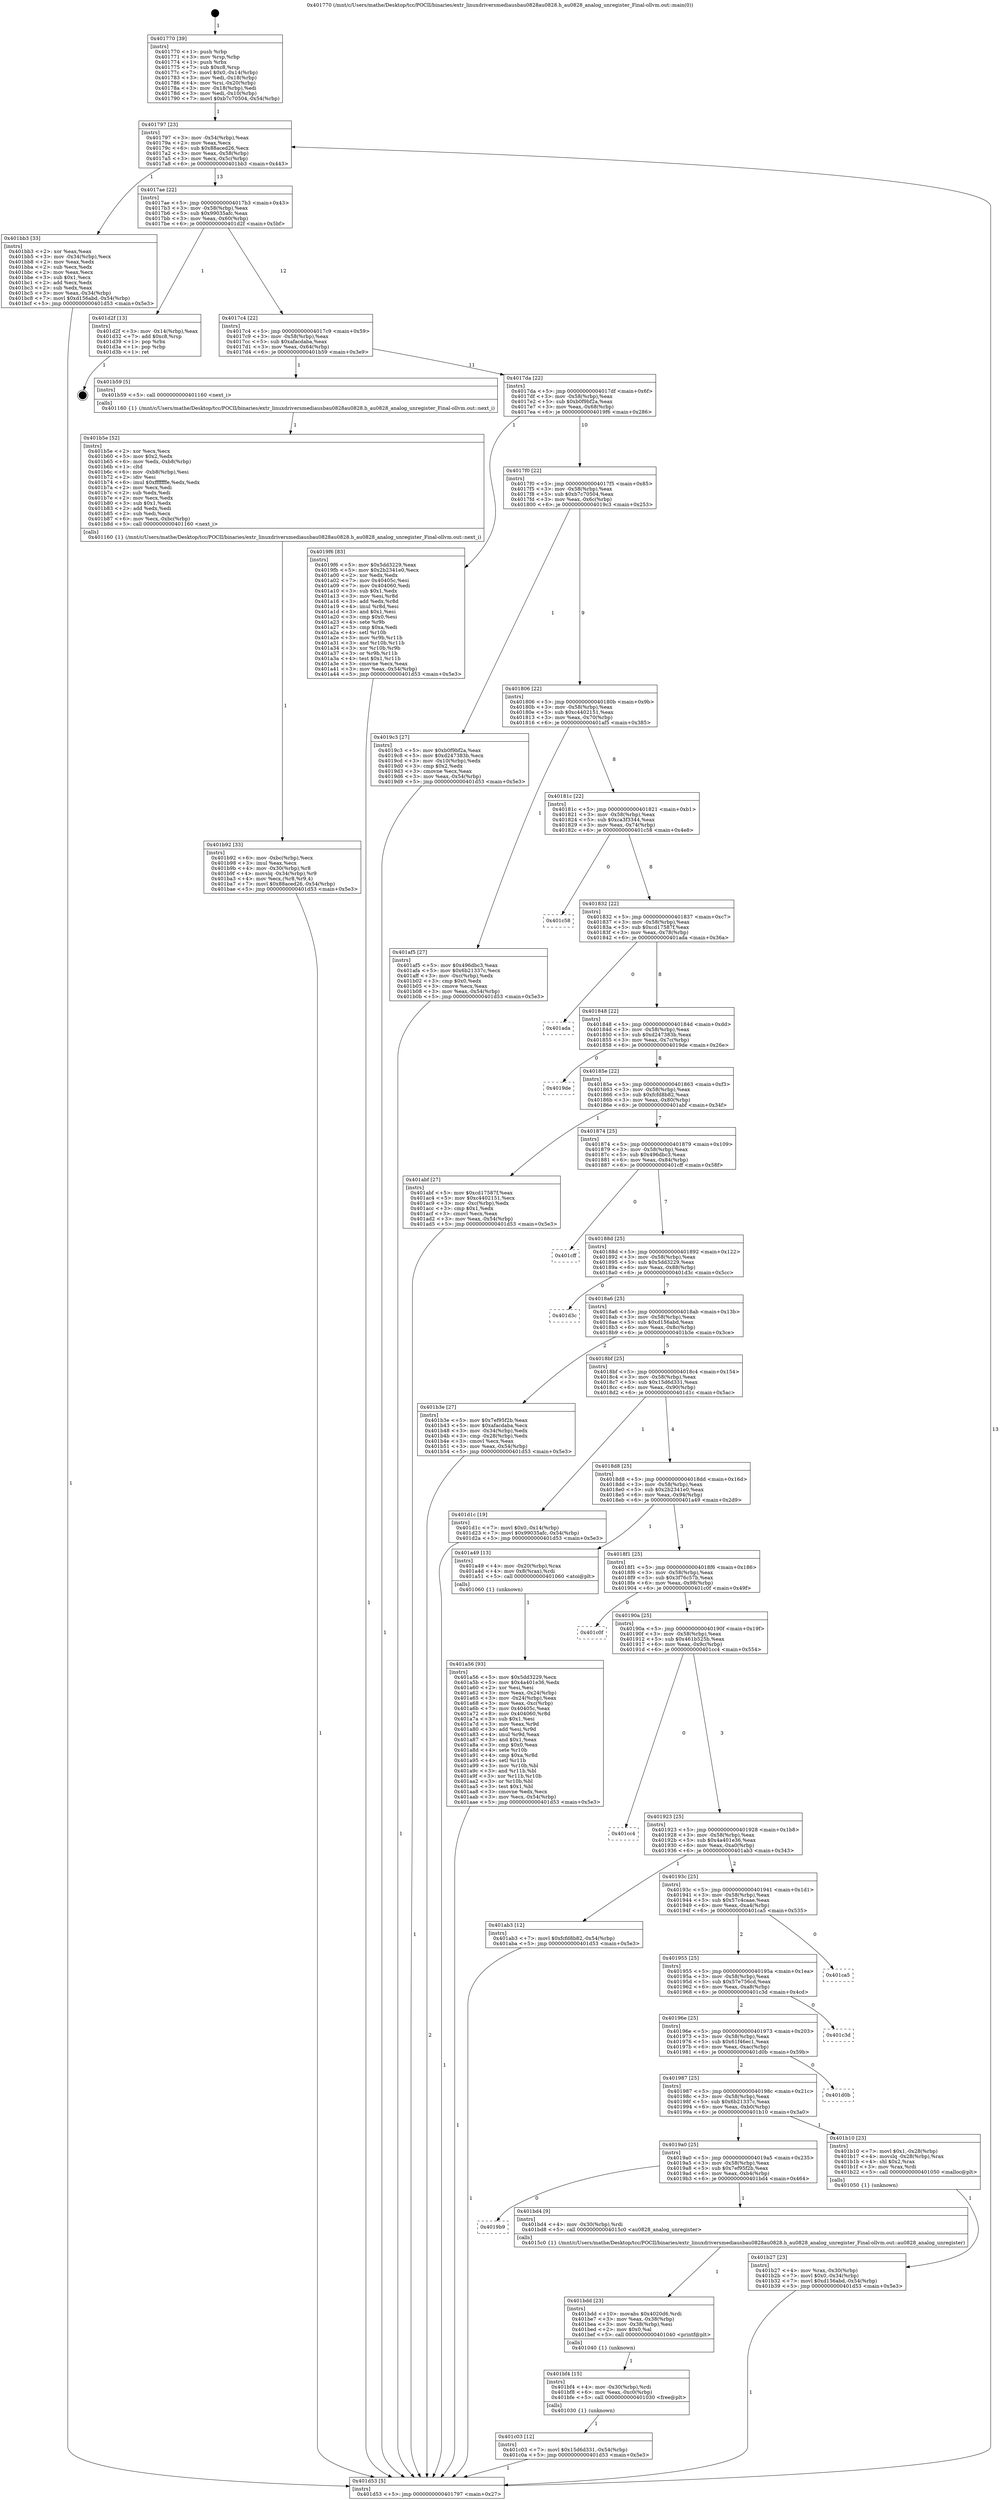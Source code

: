 digraph "0x401770" {
  label = "0x401770 (/mnt/c/Users/mathe/Desktop/tcc/POCII/binaries/extr_linuxdriversmediausbau0828au0828.h_au0828_analog_unregister_Final-ollvm.out::main(0))"
  labelloc = "t"
  node[shape=record]

  Entry [label="",width=0.3,height=0.3,shape=circle,fillcolor=black,style=filled]
  "0x401797" [label="{
     0x401797 [23]\l
     | [instrs]\l
     &nbsp;&nbsp;0x401797 \<+3\>: mov -0x54(%rbp),%eax\l
     &nbsp;&nbsp;0x40179a \<+2\>: mov %eax,%ecx\l
     &nbsp;&nbsp;0x40179c \<+6\>: sub $0x88aced26,%ecx\l
     &nbsp;&nbsp;0x4017a2 \<+3\>: mov %eax,-0x58(%rbp)\l
     &nbsp;&nbsp;0x4017a5 \<+3\>: mov %ecx,-0x5c(%rbp)\l
     &nbsp;&nbsp;0x4017a8 \<+6\>: je 0000000000401bb3 \<main+0x443\>\l
  }"]
  "0x401bb3" [label="{
     0x401bb3 [33]\l
     | [instrs]\l
     &nbsp;&nbsp;0x401bb3 \<+2\>: xor %eax,%eax\l
     &nbsp;&nbsp;0x401bb5 \<+3\>: mov -0x34(%rbp),%ecx\l
     &nbsp;&nbsp;0x401bb8 \<+2\>: mov %eax,%edx\l
     &nbsp;&nbsp;0x401bba \<+2\>: sub %ecx,%edx\l
     &nbsp;&nbsp;0x401bbc \<+2\>: mov %eax,%ecx\l
     &nbsp;&nbsp;0x401bbe \<+3\>: sub $0x1,%ecx\l
     &nbsp;&nbsp;0x401bc1 \<+2\>: add %ecx,%edx\l
     &nbsp;&nbsp;0x401bc3 \<+2\>: sub %edx,%eax\l
     &nbsp;&nbsp;0x401bc5 \<+3\>: mov %eax,-0x34(%rbp)\l
     &nbsp;&nbsp;0x401bc8 \<+7\>: movl $0xd156abd,-0x54(%rbp)\l
     &nbsp;&nbsp;0x401bcf \<+5\>: jmp 0000000000401d53 \<main+0x5e3\>\l
  }"]
  "0x4017ae" [label="{
     0x4017ae [22]\l
     | [instrs]\l
     &nbsp;&nbsp;0x4017ae \<+5\>: jmp 00000000004017b3 \<main+0x43\>\l
     &nbsp;&nbsp;0x4017b3 \<+3\>: mov -0x58(%rbp),%eax\l
     &nbsp;&nbsp;0x4017b6 \<+5\>: sub $0x99035afc,%eax\l
     &nbsp;&nbsp;0x4017bb \<+3\>: mov %eax,-0x60(%rbp)\l
     &nbsp;&nbsp;0x4017be \<+6\>: je 0000000000401d2f \<main+0x5bf\>\l
  }"]
  Exit [label="",width=0.3,height=0.3,shape=circle,fillcolor=black,style=filled,peripheries=2]
  "0x401d2f" [label="{
     0x401d2f [13]\l
     | [instrs]\l
     &nbsp;&nbsp;0x401d2f \<+3\>: mov -0x14(%rbp),%eax\l
     &nbsp;&nbsp;0x401d32 \<+7\>: add $0xc8,%rsp\l
     &nbsp;&nbsp;0x401d39 \<+1\>: pop %rbx\l
     &nbsp;&nbsp;0x401d3a \<+1\>: pop %rbp\l
     &nbsp;&nbsp;0x401d3b \<+1\>: ret\l
  }"]
  "0x4017c4" [label="{
     0x4017c4 [22]\l
     | [instrs]\l
     &nbsp;&nbsp;0x4017c4 \<+5\>: jmp 00000000004017c9 \<main+0x59\>\l
     &nbsp;&nbsp;0x4017c9 \<+3\>: mov -0x58(%rbp),%eax\l
     &nbsp;&nbsp;0x4017cc \<+5\>: sub $0xafacdaba,%eax\l
     &nbsp;&nbsp;0x4017d1 \<+3\>: mov %eax,-0x64(%rbp)\l
     &nbsp;&nbsp;0x4017d4 \<+6\>: je 0000000000401b59 \<main+0x3e9\>\l
  }"]
  "0x401c03" [label="{
     0x401c03 [12]\l
     | [instrs]\l
     &nbsp;&nbsp;0x401c03 \<+7\>: movl $0x15d6d331,-0x54(%rbp)\l
     &nbsp;&nbsp;0x401c0a \<+5\>: jmp 0000000000401d53 \<main+0x5e3\>\l
  }"]
  "0x401b59" [label="{
     0x401b59 [5]\l
     | [instrs]\l
     &nbsp;&nbsp;0x401b59 \<+5\>: call 0000000000401160 \<next_i\>\l
     | [calls]\l
     &nbsp;&nbsp;0x401160 \{1\} (/mnt/c/Users/mathe/Desktop/tcc/POCII/binaries/extr_linuxdriversmediausbau0828au0828.h_au0828_analog_unregister_Final-ollvm.out::next_i)\l
  }"]
  "0x4017da" [label="{
     0x4017da [22]\l
     | [instrs]\l
     &nbsp;&nbsp;0x4017da \<+5\>: jmp 00000000004017df \<main+0x6f\>\l
     &nbsp;&nbsp;0x4017df \<+3\>: mov -0x58(%rbp),%eax\l
     &nbsp;&nbsp;0x4017e2 \<+5\>: sub $0xb0f9bf2a,%eax\l
     &nbsp;&nbsp;0x4017e7 \<+3\>: mov %eax,-0x68(%rbp)\l
     &nbsp;&nbsp;0x4017ea \<+6\>: je 00000000004019f6 \<main+0x286\>\l
  }"]
  "0x401bf4" [label="{
     0x401bf4 [15]\l
     | [instrs]\l
     &nbsp;&nbsp;0x401bf4 \<+4\>: mov -0x30(%rbp),%rdi\l
     &nbsp;&nbsp;0x401bf8 \<+6\>: mov %eax,-0xc0(%rbp)\l
     &nbsp;&nbsp;0x401bfe \<+5\>: call 0000000000401030 \<free@plt\>\l
     | [calls]\l
     &nbsp;&nbsp;0x401030 \{1\} (unknown)\l
  }"]
  "0x4019f6" [label="{
     0x4019f6 [83]\l
     | [instrs]\l
     &nbsp;&nbsp;0x4019f6 \<+5\>: mov $0x5dd3229,%eax\l
     &nbsp;&nbsp;0x4019fb \<+5\>: mov $0x2b2341e0,%ecx\l
     &nbsp;&nbsp;0x401a00 \<+2\>: xor %edx,%edx\l
     &nbsp;&nbsp;0x401a02 \<+7\>: mov 0x40405c,%esi\l
     &nbsp;&nbsp;0x401a09 \<+7\>: mov 0x404060,%edi\l
     &nbsp;&nbsp;0x401a10 \<+3\>: sub $0x1,%edx\l
     &nbsp;&nbsp;0x401a13 \<+3\>: mov %esi,%r8d\l
     &nbsp;&nbsp;0x401a16 \<+3\>: add %edx,%r8d\l
     &nbsp;&nbsp;0x401a19 \<+4\>: imul %r8d,%esi\l
     &nbsp;&nbsp;0x401a1d \<+3\>: and $0x1,%esi\l
     &nbsp;&nbsp;0x401a20 \<+3\>: cmp $0x0,%esi\l
     &nbsp;&nbsp;0x401a23 \<+4\>: sete %r9b\l
     &nbsp;&nbsp;0x401a27 \<+3\>: cmp $0xa,%edi\l
     &nbsp;&nbsp;0x401a2a \<+4\>: setl %r10b\l
     &nbsp;&nbsp;0x401a2e \<+3\>: mov %r9b,%r11b\l
     &nbsp;&nbsp;0x401a31 \<+3\>: and %r10b,%r11b\l
     &nbsp;&nbsp;0x401a34 \<+3\>: xor %r10b,%r9b\l
     &nbsp;&nbsp;0x401a37 \<+3\>: or %r9b,%r11b\l
     &nbsp;&nbsp;0x401a3a \<+4\>: test $0x1,%r11b\l
     &nbsp;&nbsp;0x401a3e \<+3\>: cmovne %ecx,%eax\l
     &nbsp;&nbsp;0x401a41 \<+3\>: mov %eax,-0x54(%rbp)\l
     &nbsp;&nbsp;0x401a44 \<+5\>: jmp 0000000000401d53 \<main+0x5e3\>\l
  }"]
  "0x4017f0" [label="{
     0x4017f0 [22]\l
     | [instrs]\l
     &nbsp;&nbsp;0x4017f0 \<+5\>: jmp 00000000004017f5 \<main+0x85\>\l
     &nbsp;&nbsp;0x4017f5 \<+3\>: mov -0x58(%rbp),%eax\l
     &nbsp;&nbsp;0x4017f8 \<+5\>: sub $0xb7c70504,%eax\l
     &nbsp;&nbsp;0x4017fd \<+3\>: mov %eax,-0x6c(%rbp)\l
     &nbsp;&nbsp;0x401800 \<+6\>: je 00000000004019c3 \<main+0x253\>\l
  }"]
  "0x401bdd" [label="{
     0x401bdd [23]\l
     | [instrs]\l
     &nbsp;&nbsp;0x401bdd \<+10\>: movabs $0x4020d6,%rdi\l
     &nbsp;&nbsp;0x401be7 \<+3\>: mov %eax,-0x38(%rbp)\l
     &nbsp;&nbsp;0x401bea \<+3\>: mov -0x38(%rbp),%esi\l
     &nbsp;&nbsp;0x401bed \<+2\>: mov $0x0,%al\l
     &nbsp;&nbsp;0x401bef \<+5\>: call 0000000000401040 \<printf@plt\>\l
     | [calls]\l
     &nbsp;&nbsp;0x401040 \{1\} (unknown)\l
  }"]
  "0x4019c3" [label="{
     0x4019c3 [27]\l
     | [instrs]\l
     &nbsp;&nbsp;0x4019c3 \<+5\>: mov $0xb0f9bf2a,%eax\l
     &nbsp;&nbsp;0x4019c8 \<+5\>: mov $0xd247383b,%ecx\l
     &nbsp;&nbsp;0x4019cd \<+3\>: mov -0x10(%rbp),%edx\l
     &nbsp;&nbsp;0x4019d0 \<+3\>: cmp $0x2,%edx\l
     &nbsp;&nbsp;0x4019d3 \<+3\>: cmovne %ecx,%eax\l
     &nbsp;&nbsp;0x4019d6 \<+3\>: mov %eax,-0x54(%rbp)\l
     &nbsp;&nbsp;0x4019d9 \<+5\>: jmp 0000000000401d53 \<main+0x5e3\>\l
  }"]
  "0x401806" [label="{
     0x401806 [22]\l
     | [instrs]\l
     &nbsp;&nbsp;0x401806 \<+5\>: jmp 000000000040180b \<main+0x9b\>\l
     &nbsp;&nbsp;0x40180b \<+3\>: mov -0x58(%rbp),%eax\l
     &nbsp;&nbsp;0x40180e \<+5\>: sub $0xc4402151,%eax\l
     &nbsp;&nbsp;0x401813 \<+3\>: mov %eax,-0x70(%rbp)\l
     &nbsp;&nbsp;0x401816 \<+6\>: je 0000000000401af5 \<main+0x385\>\l
  }"]
  "0x401d53" [label="{
     0x401d53 [5]\l
     | [instrs]\l
     &nbsp;&nbsp;0x401d53 \<+5\>: jmp 0000000000401797 \<main+0x27\>\l
  }"]
  "0x401770" [label="{
     0x401770 [39]\l
     | [instrs]\l
     &nbsp;&nbsp;0x401770 \<+1\>: push %rbp\l
     &nbsp;&nbsp;0x401771 \<+3\>: mov %rsp,%rbp\l
     &nbsp;&nbsp;0x401774 \<+1\>: push %rbx\l
     &nbsp;&nbsp;0x401775 \<+7\>: sub $0xc8,%rsp\l
     &nbsp;&nbsp;0x40177c \<+7\>: movl $0x0,-0x14(%rbp)\l
     &nbsp;&nbsp;0x401783 \<+3\>: mov %edi,-0x18(%rbp)\l
     &nbsp;&nbsp;0x401786 \<+4\>: mov %rsi,-0x20(%rbp)\l
     &nbsp;&nbsp;0x40178a \<+3\>: mov -0x18(%rbp),%edi\l
     &nbsp;&nbsp;0x40178d \<+3\>: mov %edi,-0x10(%rbp)\l
     &nbsp;&nbsp;0x401790 \<+7\>: movl $0xb7c70504,-0x54(%rbp)\l
  }"]
  "0x4019b9" [label="{
     0x4019b9\l
  }", style=dashed]
  "0x401af5" [label="{
     0x401af5 [27]\l
     | [instrs]\l
     &nbsp;&nbsp;0x401af5 \<+5\>: mov $0x496dbc3,%eax\l
     &nbsp;&nbsp;0x401afa \<+5\>: mov $0x6b21337c,%ecx\l
     &nbsp;&nbsp;0x401aff \<+3\>: mov -0xc(%rbp),%edx\l
     &nbsp;&nbsp;0x401b02 \<+3\>: cmp $0x0,%edx\l
     &nbsp;&nbsp;0x401b05 \<+3\>: cmove %ecx,%eax\l
     &nbsp;&nbsp;0x401b08 \<+3\>: mov %eax,-0x54(%rbp)\l
     &nbsp;&nbsp;0x401b0b \<+5\>: jmp 0000000000401d53 \<main+0x5e3\>\l
  }"]
  "0x40181c" [label="{
     0x40181c [22]\l
     | [instrs]\l
     &nbsp;&nbsp;0x40181c \<+5\>: jmp 0000000000401821 \<main+0xb1\>\l
     &nbsp;&nbsp;0x401821 \<+3\>: mov -0x58(%rbp),%eax\l
     &nbsp;&nbsp;0x401824 \<+5\>: sub $0xca3f3344,%eax\l
     &nbsp;&nbsp;0x401829 \<+3\>: mov %eax,-0x74(%rbp)\l
     &nbsp;&nbsp;0x40182c \<+6\>: je 0000000000401c58 \<main+0x4e8\>\l
  }"]
  "0x401bd4" [label="{
     0x401bd4 [9]\l
     | [instrs]\l
     &nbsp;&nbsp;0x401bd4 \<+4\>: mov -0x30(%rbp),%rdi\l
     &nbsp;&nbsp;0x401bd8 \<+5\>: call 00000000004015c0 \<au0828_analog_unregister\>\l
     | [calls]\l
     &nbsp;&nbsp;0x4015c0 \{1\} (/mnt/c/Users/mathe/Desktop/tcc/POCII/binaries/extr_linuxdriversmediausbau0828au0828.h_au0828_analog_unregister_Final-ollvm.out::au0828_analog_unregister)\l
  }"]
  "0x401c58" [label="{
     0x401c58\l
  }", style=dashed]
  "0x401832" [label="{
     0x401832 [22]\l
     | [instrs]\l
     &nbsp;&nbsp;0x401832 \<+5\>: jmp 0000000000401837 \<main+0xc7\>\l
     &nbsp;&nbsp;0x401837 \<+3\>: mov -0x58(%rbp),%eax\l
     &nbsp;&nbsp;0x40183a \<+5\>: sub $0xcd17587f,%eax\l
     &nbsp;&nbsp;0x40183f \<+3\>: mov %eax,-0x78(%rbp)\l
     &nbsp;&nbsp;0x401842 \<+6\>: je 0000000000401ada \<main+0x36a\>\l
  }"]
  "0x401b92" [label="{
     0x401b92 [33]\l
     | [instrs]\l
     &nbsp;&nbsp;0x401b92 \<+6\>: mov -0xbc(%rbp),%ecx\l
     &nbsp;&nbsp;0x401b98 \<+3\>: imul %eax,%ecx\l
     &nbsp;&nbsp;0x401b9b \<+4\>: mov -0x30(%rbp),%r8\l
     &nbsp;&nbsp;0x401b9f \<+4\>: movslq -0x34(%rbp),%r9\l
     &nbsp;&nbsp;0x401ba3 \<+4\>: mov %ecx,(%r8,%r9,4)\l
     &nbsp;&nbsp;0x401ba7 \<+7\>: movl $0x88aced26,-0x54(%rbp)\l
     &nbsp;&nbsp;0x401bae \<+5\>: jmp 0000000000401d53 \<main+0x5e3\>\l
  }"]
  "0x401ada" [label="{
     0x401ada\l
  }", style=dashed]
  "0x401848" [label="{
     0x401848 [22]\l
     | [instrs]\l
     &nbsp;&nbsp;0x401848 \<+5\>: jmp 000000000040184d \<main+0xdd\>\l
     &nbsp;&nbsp;0x40184d \<+3\>: mov -0x58(%rbp),%eax\l
     &nbsp;&nbsp;0x401850 \<+5\>: sub $0xd247383b,%eax\l
     &nbsp;&nbsp;0x401855 \<+3\>: mov %eax,-0x7c(%rbp)\l
     &nbsp;&nbsp;0x401858 \<+6\>: je 00000000004019de \<main+0x26e\>\l
  }"]
  "0x401b5e" [label="{
     0x401b5e [52]\l
     | [instrs]\l
     &nbsp;&nbsp;0x401b5e \<+2\>: xor %ecx,%ecx\l
     &nbsp;&nbsp;0x401b60 \<+5\>: mov $0x2,%edx\l
     &nbsp;&nbsp;0x401b65 \<+6\>: mov %edx,-0xb8(%rbp)\l
     &nbsp;&nbsp;0x401b6b \<+1\>: cltd\l
     &nbsp;&nbsp;0x401b6c \<+6\>: mov -0xb8(%rbp),%esi\l
     &nbsp;&nbsp;0x401b72 \<+2\>: idiv %esi\l
     &nbsp;&nbsp;0x401b74 \<+6\>: imul $0xfffffffe,%edx,%edx\l
     &nbsp;&nbsp;0x401b7a \<+2\>: mov %ecx,%edi\l
     &nbsp;&nbsp;0x401b7c \<+2\>: sub %edx,%edi\l
     &nbsp;&nbsp;0x401b7e \<+2\>: mov %ecx,%edx\l
     &nbsp;&nbsp;0x401b80 \<+3\>: sub $0x1,%edx\l
     &nbsp;&nbsp;0x401b83 \<+2\>: add %edx,%edi\l
     &nbsp;&nbsp;0x401b85 \<+2\>: sub %edi,%ecx\l
     &nbsp;&nbsp;0x401b87 \<+6\>: mov %ecx,-0xbc(%rbp)\l
     &nbsp;&nbsp;0x401b8d \<+5\>: call 0000000000401160 \<next_i\>\l
     | [calls]\l
     &nbsp;&nbsp;0x401160 \{1\} (/mnt/c/Users/mathe/Desktop/tcc/POCII/binaries/extr_linuxdriversmediausbau0828au0828.h_au0828_analog_unregister_Final-ollvm.out::next_i)\l
  }"]
  "0x4019de" [label="{
     0x4019de\l
  }", style=dashed]
  "0x40185e" [label="{
     0x40185e [22]\l
     | [instrs]\l
     &nbsp;&nbsp;0x40185e \<+5\>: jmp 0000000000401863 \<main+0xf3\>\l
     &nbsp;&nbsp;0x401863 \<+3\>: mov -0x58(%rbp),%eax\l
     &nbsp;&nbsp;0x401866 \<+5\>: sub $0xfcfd8b82,%eax\l
     &nbsp;&nbsp;0x40186b \<+3\>: mov %eax,-0x80(%rbp)\l
     &nbsp;&nbsp;0x40186e \<+6\>: je 0000000000401abf \<main+0x34f\>\l
  }"]
  "0x401b27" [label="{
     0x401b27 [23]\l
     | [instrs]\l
     &nbsp;&nbsp;0x401b27 \<+4\>: mov %rax,-0x30(%rbp)\l
     &nbsp;&nbsp;0x401b2b \<+7\>: movl $0x0,-0x34(%rbp)\l
     &nbsp;&nbsp;0x401b32 \<+7\>: movl $0xd156abd,-0x54(%rbp)\l
     &nbsp;&nbsp;0x401b39 \<+5\>: jmp 0000000000401d53 \<main+0x5e3\>\l
  }"]
  "0x401abf" [label="{
     0x401abf [27]\l
     | [instrs]\l
     &nbsp;&nbsp;0x401abf \<+5\>: mov $0xcd17587f,%eax\l
     &nbsp;&nbsp;0x401ac4 \<+5\>: mov $0xc4402151,%ecx\l
     &nbsp;&nbsp;0x401ac9 \<+3\>: mov -0xc(%rbp),%edx\l
     &nbsp;&nbsp;0x401acc \<+3\>: cmp $0x1,%edx\l
     &nbsp;&nbsp;0x401acf \<+3\>: cmovl %ecx,%eax\l
     &nbsp;&nbsp;0x401ad2 \<+3\>: mov %eax,-0x54(%rbp)\l
     &nbsp;&nbsp;0x401ad5 \<+5\>: jmp 0000000000401d53 \<main+0x5e3\>\l
  }"]
  "0x401874" [label="{
     0x401874 [25]\l
     | [instrs]\l
     &nbsp;&nbsp;0x401874 \<+5\>: jmp 0000000000401879 \<main+0x109\>\l
     &nbsp;&nbsp;0x401879 \<+3\>: mov -0x58(%rbp),%eax\l
     &nbsp;&nbsp;0x40187c \<+5\>: sub $0x496dbc3,%eax\l
     &nbsp;&nbsp;0x401881 \<+6\>: mov %eax,-0x84(%rbp)\l
     &nbsp;&nbsp;0x401887 \<+6\>: je 0000000000401cff \<main+0x58f\>\l
  }"]
  "0x4019a0" [label="{
     0x4019a0 [25]\l
     | [instrs]\l
     &nbsp;&nbsp;0x4019a0 \<+5\>: jmp 00000000004019a5 \<main+0x235\>\l
     &nbsp;&nbsp;0x4019a5 \<+3\>: mov -0x58(%rbp),%eax\l
     &nbsp;&nbsp;0x4019a8 \<+5\>: sub $0x7ef95f2b,%eax\l
     &nbsp;&nbsp;0x4019ad \<+6\>: mov %eax,-0xb4(%rbp)\l
     &nbsp;&nbsp;0x4019b3 \<+6\>: je 0000000000401bd4 \<main+0x464\>\l
  }"]
  "0x401cff" [label="{
     0x401cff\l
  }", style=dashed]
  "0x40188d" [label="{
     0x40188d [25]\l
     | [instrs]\l
     &nbsp;&nbsp;0x40188d \<+5\>: jmp 0000000000401892 \<main+0x122\>\l
     &nbsp;&nbsp;0x401892 \<+3\>: mov -0x58(%rbp),%eax\l
     &nbsp;&nbsp;0x401895 \<+5\>: sub $0x5dd3229,%eax\l
     &nbsp;&nbsp;0x40189a \<+6\>: mov %eax,-0x88(%rbp)\l
     &nbsp;&nbsp;0x4018a0 \<+6\>: je 0000000000401d3c \<main+0x5cc\>\l
  }"]
  "0x401b10" [label="{
     0x401b10 [23]\l
     | [instrs]\l
     &nbsp;&nbsp;0x401b10 \<+7\>: movl $0x1,-0x28(%rbp)\l
     &nbsp;&nbsp;0x401b17 \<+4\>: movslq -0x28(%rbp),%rax\l
     &nbsp;&nbsp;0x401b1b \<+4\>: shl $0x2,%rax\l
     &nbsp;&nbsp;0x401b1f \<+3\>: mov %rax,%rdi\l
     &nbsp;&nbsp;0x401b22 \<+5\>: call 0000000000401050 \<malloc@plt\>\l
     | [calls]\l
     &nbsp;&nbsp;0x401050 \{1\} (unknown)\l
  }"]
  "0x401d3c" [label="{
     0x401d3c\l
  }", style=dashed]
  "0x4018a6" [label="{
     0x4018a6 [25]\l
     | [instrs]\l
     &nbsp;&nbsp;0x4018a6 \<+5\>: jmp 00000000004018ab \<main+0x13b\>\l
     &nbsp;&nbsp;0x4018ab \<+3\>: mov -0x58(%rbp),%eax\l
     &nbsp;&nbsp;0x4018ae \<+5\>: sub $0xd156abd,%eax\l
     &nbsp;&nbsp;0x4018b3 \<+6\>: mov %eax,-0x8c(%rbp)\l
     &nbsp;&nbsp;0x4018b9 \<+6\>: je 0000000000401b3e \<main+0x3ce\>\l
  }"]
  "0x401987" [label="{
     0x401987 [25]\l
     | [instrs]\l
     &nbsp;&nbsp;0x401987 \<+5\>: jmp 000000000040198c \<main+0x21c\>\l
     &nbsp;&nbsp;0x40198c \<+3\>: mov -0x58(%rbp),%eax\l
     &nbsp;&nbsp;0x40198f \<+5\>: sub $0x6b21337c,%eax\l
     &nbsp;&nbsp;0x401994 \<+6\>: mov %eax,-0xb0(%rbp)\l
     &nbsp;&nbsp;0x40199a \<+6\>: je 0000000000401b10 \<main+0x3a0\>\l
  }"]
  "0x401b3e" [label="{
     0x401b3e [27]\l
     | [instrs]\l
     &nbsp;&nbsp;0x401b3e \<+5\>: mov $0x7ef95f2b,%eax\l
     &nbsp;&nbsp;0x401b43 \<+5\>: mov $0xafacdaba,%ecx\l
     &nbsp;&nbsp;0x401b48 \<+3\>: mov -0x34(%rbp),%edx\l
     &nbsp;&nbsp;0x401b4b \<+3\>: cmp -0x28(%rbp),%edx\l
     &nbsp;&nbsp;0x401b4e \<+3\>: cmovl %ecx,%eax\l
     &nbsp;&nbsp;0x401b51 \<+3\>: mov %eax,-0x54(%rbp)\l
     &nbsp;&nbsp;0x401b54 \<+5\>: jmp 0000000000401d53 \<main+0x5e3\>\l
  }"]
  "0x4018bf" [label="{
     0x4018bf [25]\l
     | [instrs]\l
     &nbsp;&nbsp;0x4018bf \<+5\>: jmp 00000000004018c4 \<main+0x154\>\l
     &nbsp;&nbsp;0x4018c4 \<+3\>: mov -0x58(%rbp),%eax\l
     &nbsp;&nbsp;0x4018c7 \<+5\>: sub $0x15d6d331,%eax\l
     &nbsp;&nbsp;0x4018cc \<+6\>: mov %eax,-0x90(%rbp)\l
     &nbsp;&nbsp;0x4018d2 \<+6\>: je 0000000000401d1c \<main+0x5ac\>\l
  }"]
  "0x401d0b" [label="{
     0x401d0b\l
  }", style=dashed]
  "0x401d1c" [label="{
     0x401d1c [19]\l
     | [instrs]\l
     &nbsp;&nbsp;0x401d1c \<+7\>: movl $0x0,-0x14(%rbp)\l
     &nbsp;&nbsp;0x401d23 \<+7\>: movl $0x99035afc,-0x54(%rbp)\l
     &nbsp;&nbsp;0x401d2a \<+5\>: jmp 0000000000401d53 \<main+0x5e3\>\l
  }"]
  "0x4018d8" [label="{
     0x4018d8 [25]\l
     | [instrs]\l
     &nbsp;&nbsp;0x4018d8 \<+5\>: jmp 00000000004018dd \<main+0x16d\>\l
     &nbsp;&nbsp;0x4018dd \<+3\>: mov -0x58(%rbp),%eax\l
     &nbsp;&nbsp;0x4018e0 \<+5\>: sub $0x2b2341e0,%eax\l
     &nbsp;&nbsp;0x4018e5 \<+6\>: mov %eax,-0x94(%rbp)\l
     &nbsp;&nbsp;0x4018eb \<+6\>: je 0000000000401a49 \<main+0x2d9\>\l
  }"]
  "0x40196e" [label="{
     0x40196e [25]\l
     | [instrs]\l
     &nbsp;&nbsp;0x40196e \<+5\>: jmp 0000000000401973 \<main+0x203\>\l
     &nbsp;&nbsp;0x401973 \<+3\>: mov -0x58(%rbp),%eax\l
     &nbsp;&nbsp;0x401976 \<+5\>: sub $0x61f46ec1,%eax\l
     &nbsp;&nbsp;0x40197b \<+6\>: mov %eax,-0xac(%rbp)\l
     &nbsp;&nbsp;0x401981 \<+6\>: je 0000000000401d0b \<main+0x59b\>\l
  }"]
  "0x401a49" [label="{
     0x401a49 [13]\l
     | [instrs]\l
     &nbsp;&nbsp;0x401a49 \<+4\>: mov -0x20(%rbp),%rax\l
     &nbsp;&nbsp;0x401a4d \<+4\>: mov 0x8(%rax),%rdi\l
     &nbsp;&nbsp;0x401a51 \<+5\>: call 0000000000401060 \<atoi@plt\>\l
     | [calls]\l
     &nbsp;&nbsp;0x401060 \{1\} (unknown)\l
  }"]
  "0x4018f1" [label="{
     0x4018f1 [25]\l
     | [instrs]\l
     &nbsp;&nbsp;0x4018f1 \<+5\>: jmp 00000000004018f6 \<main+0x186\>\l
     &nbsp;&nbsp;0x4018f6 \<+3\>: mov -0x58(%rbp),%eax\l
     &nbsp;&nbsp;0x4018f9 \<+5\>: sub $0x3f76c57b,%eax\l
     &nbsp;&nbsp;0x4018fe \<+6\>: mov %eax,-0x98(%rbp)\l
     &nbsp;&nbsp;0x401904 \<+6\>: je 0000000000401c0f \<main+0x49f\>\l
  }"]
  "0x401a56" [label="{
     0x401a56 [93]\l
     | [instrs]\l
     &nbsp;&nbsp;0x401a56 \<+5\>: mov $0x5dd3229,%ecx\l
     &nbsp;&nbsp;0x401a5b \<+5\>: mov $0x4a401e36,%edx\l
     &nbsp;&nbsp;0x401a60 \<+2\>: xor %esi,%esi\l
     &nbsp;&nbsp;0x401a62 \<+3\>: mov %eax,-0x24(%rbp)\l
     &nbsp;&nbsp;0x401a65 \<+3\>: mov -0x24(%rbp),%eax\l
     &nbsp;&nbsp;0x401a68 \<+3\>: mov %eax,-0xc(%rbp)\l
     &nbsp;&nbsp;0x401a6b \<+7\>: mov 0x40405c,%eax\l
     &nbsp;&nbsp;0x401a72 \<+8\>: mov 0x404060,%r8d\l
     &nbsp;&nbsp;0x401a7a \<+3\>: sub $0x1,%esi\l
     &nbsp;&nbsp;0x401a7d \<+3\>: mov %eax,%r9d\l
     &nbsp;&nbsp;0x401a80 \<+3\>: add %esi,%r9d\l
     &nbsp;&nbsp;0x401a83 \<+4\>: imul %r9d,%eax\l
     &nbsp;&nbsp;0x401a87 \<+3\>: and $0x1,%eax\l
     &nbsp;&nbsp;0x401a8a \<+3\>: cmp $0x0,%eax\l
     &nbsp;&nbsp;0x401a8d \<+4\>: sete %r10b\l
     &nbsp;&nbsp;0x401a91 \<+4\>: cmp $0xa,%r8d\l
     &nbsp;&nbsp;0x401a95 \<+4\>: setl %r11b\l
     &nbsp;&nbsp;0x401a99 \<+3\>: mov %r10b,%bl\l
     &nbsp;&nbsp;0x401a9c \<+3\>: and %r11b,%bl\l
     &nbsp;&nbsp;0x401a9f \<+3\>: xor %r11b,%r10b\l
     &nbsp;&nbsp;0x401aa2 \<+3\>: or %r10b,%bl\l
     &nbsp;&nbsp;0x401aa5 \<+3\>: test $0x1,%bl\l
     &nbsp;&nbsp;0x401aa8 \<+3\>: cmovne %edx,%ecx\l
     &nbsp;&nbsp;0x401aab \<+3\>: mov %ecx,-0x54(%rbp)\l
     &nbsp;&nbsp;0x401aae \<+5\>: jmp 0000000000401d53 \<main+0x5e3\>\l
  }"]
  "0x401c3d" [label="{
     0x401c3d\l
  }", style=dashed]
  "0x401c0f" [label="{
     0x401c0f\l
  }", style=dashed]
  "0x40190a" [label="{
     0x40190a [25]\l
     | [instrs]\l
     &nbsp;&nbsp;0x40190a \<+5\>: jmp 000000000040190f \<main+0x19f\>\l
     &nbsp;&nbsp;0x40190f \<+3\>: mov -0x58(%rbp),%eax\l
     &nbsp;&nbsp;0x401912 \<+5\>: sub $0x461b525b,%eax\l
     &nbsp;&nbsp;0x401917 \<+6\>: mov %eax,-0x9c(%rbp)\l
     &nbsp;&nbsp;0x40191d \<+6\>: je 0000000000401cc4 \<main+0x554\>\l
  }"]
  "0x401955" [label="{
     0x401955 [25]\l
     | [instrs]\l
     &nbsp;&nbsp;0x401955 \<+5\>: jmp 000000000040195a \<main+0x1ea\>\l
     &nbsp;&nbsp;0x40195a \<+3\>: mov -0x58(%rbp),%eax\l
     &nbsp;&nbsp;0x40195d \<+5\>: sub $0x57e756cd,%eax\l
     &nbsp;&nbsp;0x401962 \<+6\>: mov %eax,-0xa8(%rbp)\l
     &nbsp;&nbsp;0x401968 \<+6\>: je 0000000000401c3d \<main+0x4cd\>\l
  }"]
  "0x401cc4" [label="{
     0x401cc4\l
  }", style=dashed]
  "0x401923" [label="{
     0x401923 [25]\l
     | [instrs]\l
     &nbsp;&nbsp;0x401923 \<+5\>: jmp 0000000000401928 \<main+0x1b8\>\l
     &nbsp;&nbsp;0x401928 \<+3\>: mov -0x58(%rbp),%eax\l
     &nbsp;&nbsp;0x40192b \<+5\>: sub $0x4a401e36,%eax\l
     &nbsp;&nbsp;0x401930 \<+6\>: mov %eax,-0xa0(%rbp)\l
     &nbsp;&nbsp;0x401936 \<+6\>: je 0000000000401ab3 \<main+0x343\>\l
  }"]
  "0x401ca5" [label="{
     0x401ca5\l
  }", style=dashed]
  "0x401ab3" [label="{
     0x401ab3 [12]\l
     | [instrs]\l
     &nbsp;&nbsp;0x401ab3 \<+7\>: movl $0xfcfd8b82,-0x54(%rbp)\l
     &nbsp;&nbsp;0x401aba \<+5\>: jmp 0000000000401d53 \<main+0x5e3\>\l
  }"]
  "0x40193c" [label="{
     0x40193c [25]\l
     | [instrs]\l
     &nbsp;&nbsp;0x40193c \<+5\>: jmp 0000000000401941 \<main+0x1d1\>\l
     &nbsp;&nbsp;0x401941 \<+3\>: mov -0x58(%rbp),%eax\l
     &nbsp;&nbsp;0x401944 \<+5\>: sub $0x57c4caae,%eax\l
     &nbsp;&nbsp;0x401949 \<+6\>: mov %eax,-0xa4(%rbp)\l
     &nbsp;&nbsp;0x40194f \<+6\>: je 0000000000401ca5 \<main+0x535\>\l
  }"]
  Entry -> "0x401770" [label=" 1"]
  "0x401797" -> "0x401bb3" [label=" 1"]
  "0x401797" -> "0x4017ae" [label=" 13"]
  "0x401d2f" -> Exit [label=" 1"]
  "0x4017ae" -> "0x401d2f" [label=" 1"]
  "0x4017ae" -> "0x4017c4" [label=" 12"]
  "0x401d1c" -> "0x401d53" [label=" 1"]
  "0x4017c4" -> "0x401b59" [label=" 1"]
  "0x4017c4" -> "0x4017da" [label=" 11"]
  "0x401c03" -> "0x401d53" [label=" 1"]
  "0x4017da" -> "0x4019f6" [label=" 1"]
  "0x4017da" -> "0x4017f0" [label=" 10"]
  "0x401bf4" -> "0x401c03" [label=" 1"]
  "0x4017f0" -> "0x4019c3" [label=" 1"]
  "0x4017f0" -> "0x401806" [label=" 9"]
  "0x4019c3" -> "0x401d53" [label=" 1"]
  "0x401770" -> "0x401797" [label=" 1"]
  "0x401d53" -> "0x401797" [label=" 13"]
  "0x4019f6" -> "0x401d53" [label=" 1"]
  "0x401bdd" -> "0x401bf4" [label=" 1"]
  "0x401806" -> "0x401af5" [label=" 1"]
  "0x401806" -> "0x40181c" [label=" 8"]
  "0x401bd4" -> "0x401bdd" [label=" 1"]
  "0x40181c" -> "0x401c58" [label=" 0"]
  "0x40181c" -> "0x401832" [label=" 8"]
  "0x4019a0" -> "0x4019b9" [label=" 0"]
  "0x401832" -> "0x401ada" [label=" 0"]
  "0x401832" -> "0x401848" [label=" 8"]
  "0x4019a0" -> "0x401bd4" [label=" 1"]
  "0x401848" -> "0x4019de" [label=" 0"]
  "0x401848" -> "0x40185e" [label=" 8"]
  "0x401bb3" -> "0x401d53" [label=" 1"]
  "0x40185e" -> "0x401abf" [label=" 1"]
  "0x40185e" -> "0x401874" [label=" 7"]
  "0x401b92" -> "0x401d53" [label=" 1"]
  "0x401874" -> "0x401cff" [label=" 0"]
  "0x401874" -> "0x40188d" [label=" 7"]
  "0x401b5e" -> "0x401b92" [label=" 1"]
  "0x40188d" -> "0x401d3c" [label=" 0"]
  "0x40188d" -> "0x4018a6" [label=" 7"]
  "0x401b59" -> "0x401b5e" [label=" 1"]
  "0x4018a6" -> "0x401b3e" [label=" 2"]
  "0x4018a6" -> "0x4018bf" [label=" 5"]
  "0x401b27" -> "0x401d53" [label=" 1"]
  "0x4018bf" -> "0x401d1c" [label=" 1"]
  "0x4018bf" -> "0x4018d8" [label=" 4"]
  "0x401b10" -> "0x401b27" [label=" 1"]
  "0x4018d8" -> "0x401a49" [label=" 1"]
  "0x4018d8" -> "0x4018f1" [label=" 3"]
  "0x401a49" -> "0x401a56" [label=" 1"]
  "0x401a56" -> "0x401d53" [label=" 1"]
  "0x401987" -> "0x401b10" [label=" 1"]
  "0x4018f1" -> "0x401c0f" [label=" 0"]
  "0x4018f1" -> "0x40190a" [label=" 3"]
  "0x401b3e" -> "0x401d53" [label=" 2"]
  "0x40190a" -> "0x401cc4" [label=" 0"]
  "0x40190a" -> "0x401923" [label=" 3"]
  "0x40196e" -> "0x401d0b" [label=" 0"]
  "0x401923" -> "0x401ab3" [label=" 1"]
  "0x401923" -> "0x40193c" [label=" 2"]
  "0x401ab3" -> "0x401d53" [label=" 1"]
  "0x401abf" -> "0x401d53" [label=" 1"]
  "0x401af5" -> "0x401d53" [label=" 1"]
  "0x401987" -> "0x4019a0" [label=" 1"]
  "0x40193c" -> "0x401ca5" [label=" 0"]
  "0x40193c" -> "0x401955" [label=" 2"]
  "0x40196e" -> "0x401987" [label=" 2"]
  "0x401955" -> "0x401c3d" [label=" 0"]
  "0x401955" -> "0x40196e" [label=" 2"]
}
